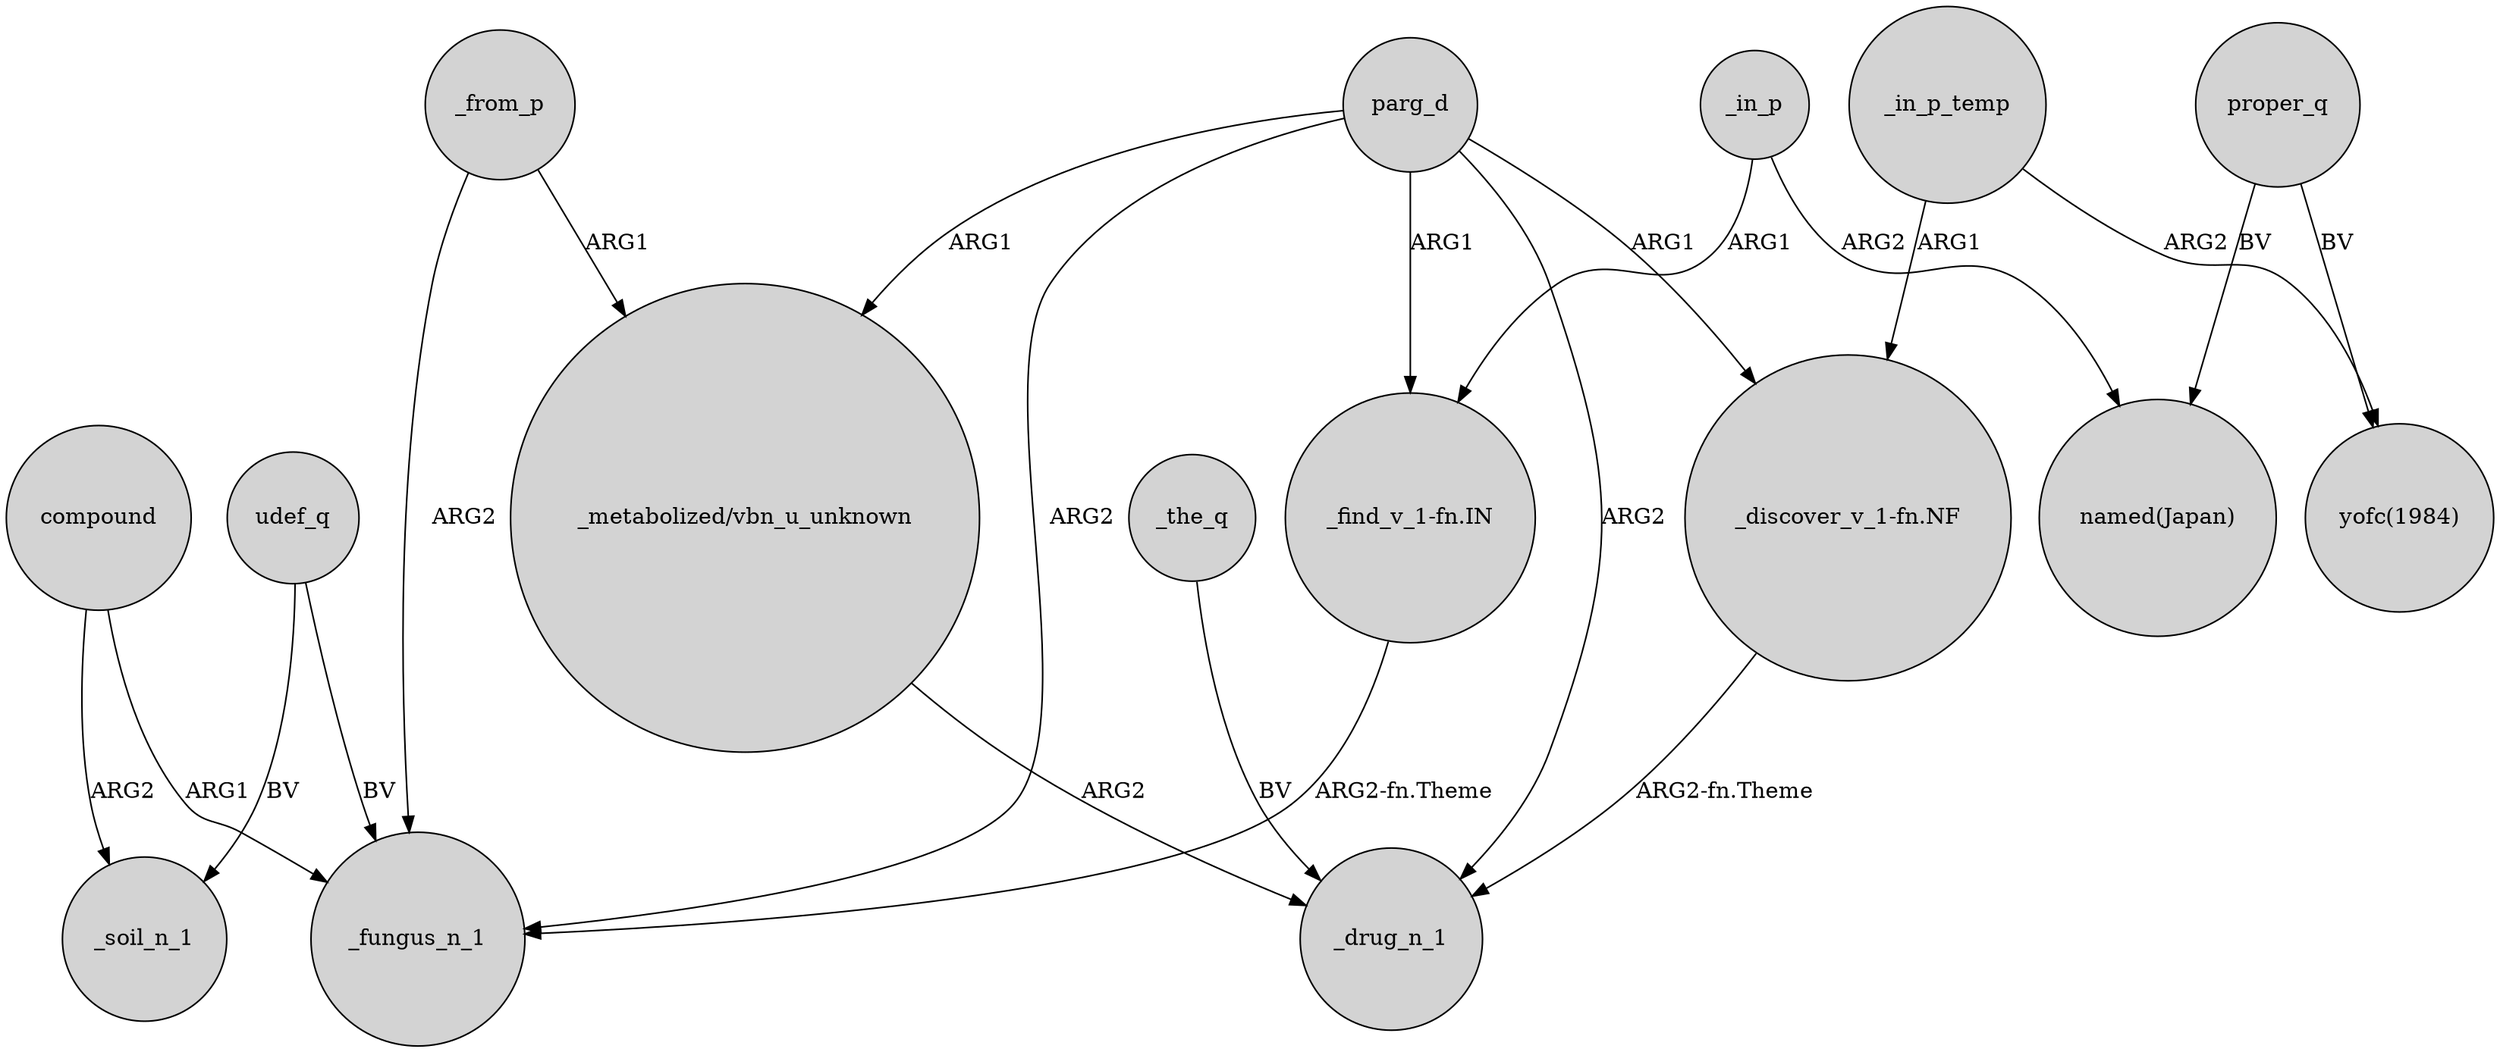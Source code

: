 digraph {
	node [shape=circle style=filled]
	"_find_v_1-fn.IN" -> _fungus_n_1 [label="ARG2-fn.Theme"]
	"_metabolized/vbn_u_unknown" -> _drug_n_1 [label=ARG2]
	udef_q -> _fungus_n_1 [label=BV]
	_in_p_temp -> "yofc(1984)" [label=ARG2]
	compound -> _fungus_n_1 [label=ARG1]
	udef_q -> _soil_n_1 [label=BV]
	parg_d -> _drug_n_1 [label=ARG2]
	proper_q -> "yofc(1984)" [label=BV]
	parg_d -> "_metabolized/vbn_u_unknown" [label=ARG1]
	proper_q -> "named(Japan)" [label=BV]
	_the_q -> _drug_n_1 [label=BV]
	compound -> _soil_n_1 [label=ARG2]
	_in_p_temp -> "_discover_v_1-fn.NF" [label=ARG1]
	"_discover_v_1-fn.NF" -> _drug_n_1 [label="ARG2-fn.Theme"]
	_in_p -> "_find_v_1-fn.IN" [label=ARG1]
	parg_d -> "_find_v_1-fn.IN" [label=ARG1]
	_from_p -> _fungus_n_1 [label=ARG2]
	_from_p -> "_metabolized/vbn_u_unknown" [label=ARG1]
	parg_d -> _fungus_n_1 [label=ARG2]
	parg_d -> "_discover_v_1-fn.NF" [label=ARG1]
	_in_p -> "named(Japan)" [label=ARG2]
}
